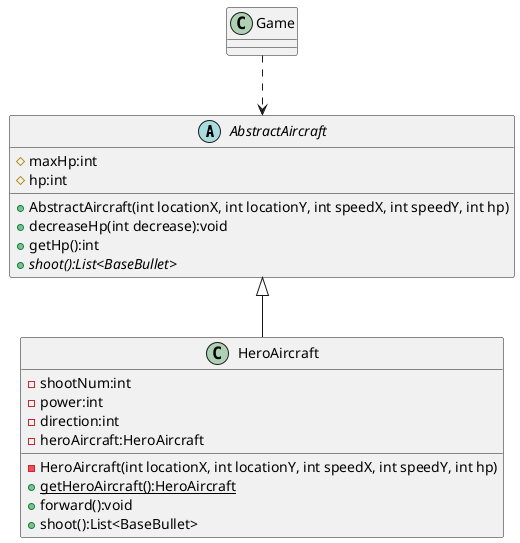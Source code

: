 @startuml

AbstractAircraft <|-- HeroAircraft
Game ..> AbstractAircraft

class Game{}

abstract class AbstractAircraft
{
	# maxHp:int
    # hp:int
    + AbstractAircraft(int locationX, int locationY, int speedX, int speedY, int hp)
    + decreaseHp(int decrease):void
    + getHp():int
    + {abstract} shoot():List<BaseBullet>
}

class HeroAircraft {
    - shootNum:int
    - power:int
    - direction:int
    - heroAircraft:HeroAircraft
    - HeroAircraft(int locationX, int locationY, int speedX, int speedY, int hp)
    + {static}getHeroAircraft():HeroAircraft
    + forward():void
    + shoot():List<BaseBullet>
}

@enduml